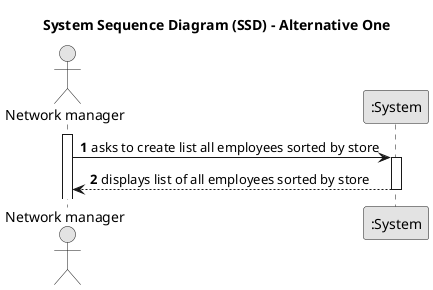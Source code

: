 @startuml
skinparam monochrome true
skinparam packageStyle rectangle
skinparam shadowing false

title System Sequence Diagram (SSD) - Alternative One

autonumber

actor "Network manager" as Manager
participant ":System" as System

activate Manager

    Manager -> System : asks to create list all employees sorted by store
    activate System

        System --> Manager : displays list of all employees sorted by store
    deactivate System

@enduml